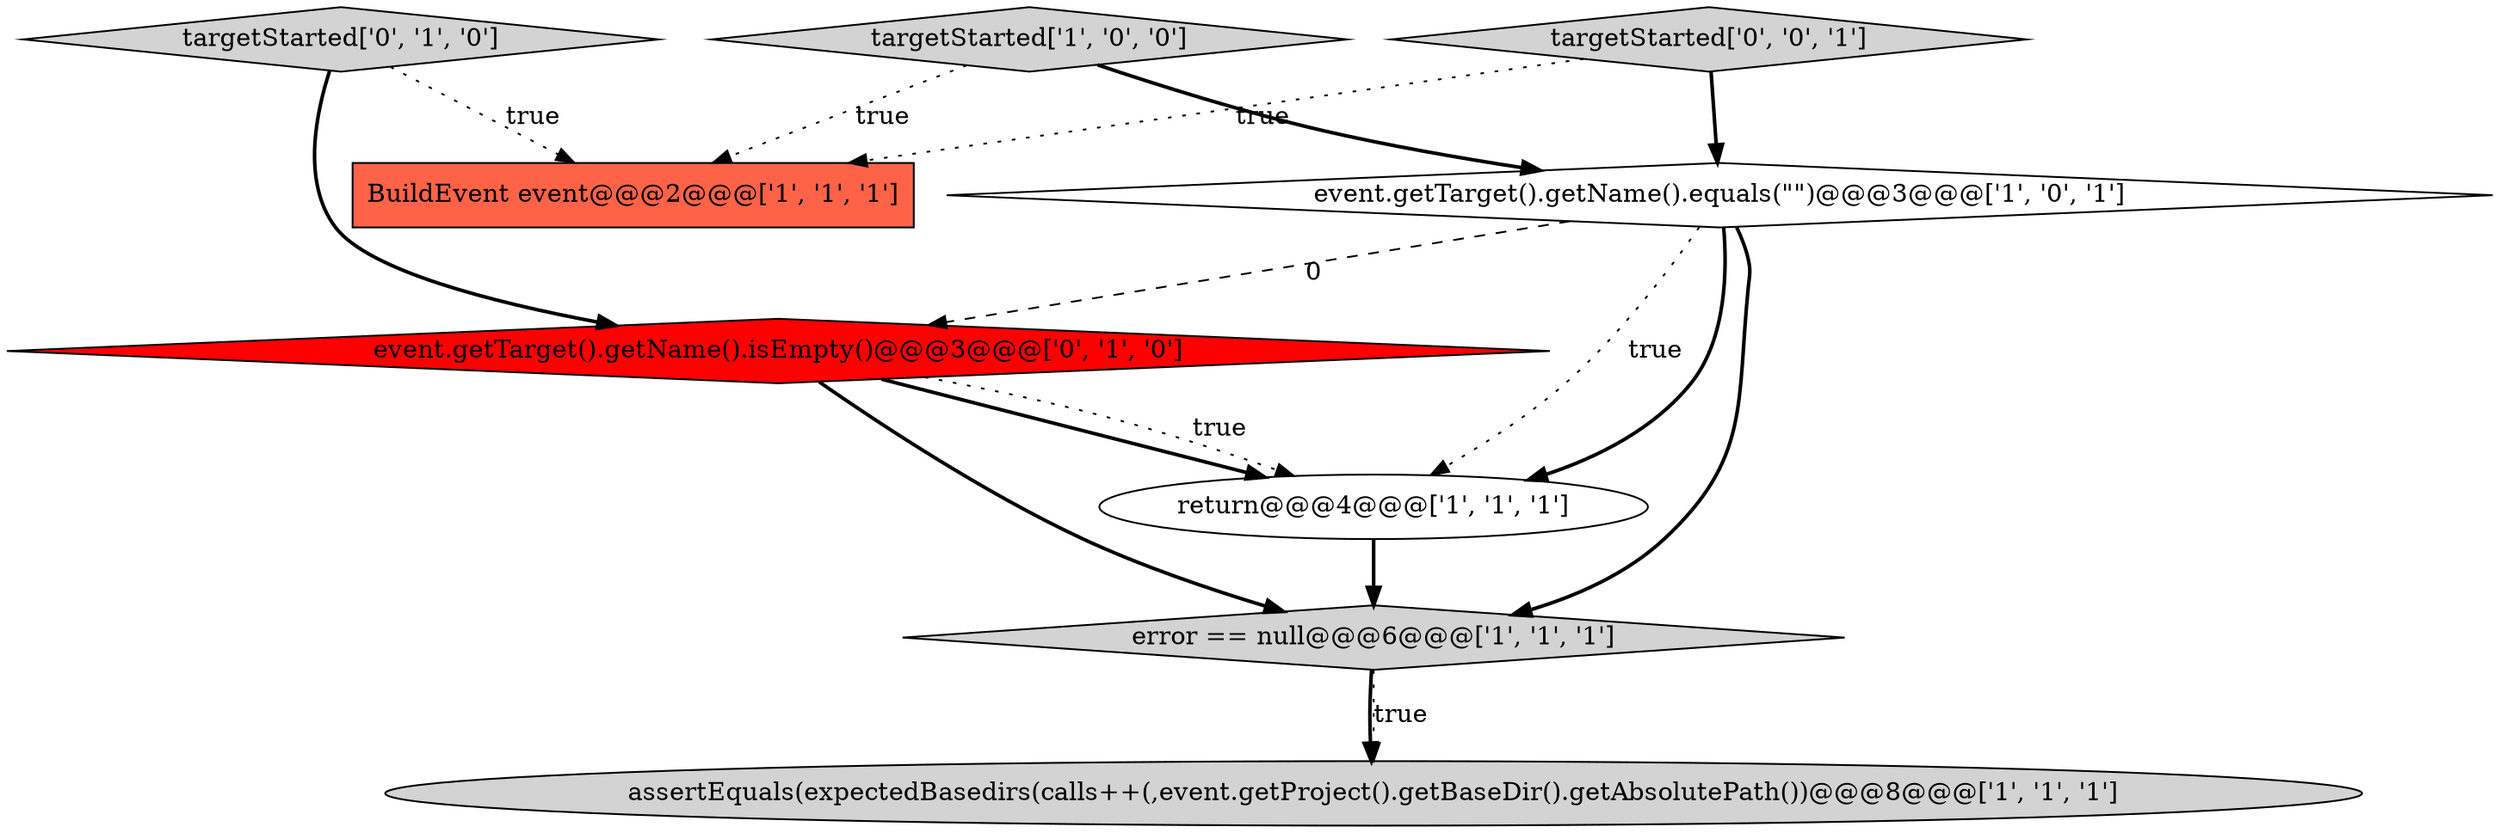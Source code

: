 digraph {
3 [style = filled, label = "error == null@@@6@@@['1', '1', '1']", fillcolor = lightgray, shape = diamond image = "AAA0AAABBB1BBB"];
7 [style = filled, label = "targetStarted['0', '1', '0']", fillcolor = lightgray, shape = diamond image = "AAA0AAABBB2BBB"];
1 [style = filled, label = "targetStarted['1', '0', '0']", fillcolor = lightgray, shape = diamond image = "AAA0AAABBB1BBB"];
2 [style = filled, label = "event.getTarget().getName().equals(\"\")@@@3@@@['1', '0', '1']", fillcolor = white, shape = diamond image = "AAA0AAABBB1BBB"];
4 [style = filled, label = "BuildEvent event@@@2@@@['1', '1', '1']", fillcolor = tomato, shape = box image = "AAA0AAABBB1BBB"];
0 [style = filled, label = "assertEquals(expectedBasedirs(calls++(,event.getProject().getBaseDir().getAbsolutePath())@@@8@@@['1', '1', '1']", fillcolor = lightgray, shape = ellipse image = "AAA0AAABBB1BBB"];
6 [style = filled, label = "event.getTarget().getName().isEmpty()@@@3@@@['0', '1', '0']", fillcolor = red, shape = diamond image = "AAA1AAABBB2BBB"];
8 [style = filled, label = "targetStarted['0', '0', '1']", fillcolor = lightgray, shape = diamond image = "AAA0AAABBB3BBB"];
5 [style = filled, label = "return@@@4@@@['1', '1', '1']", fillcolor = white, shape = ellipse image = "AAA0AAABBB1BBB"];
5->3 [style = bold, label=""];
6->3 [style = bold, label=""];
6->5 [style = bold, label=""];
1->2 [style = bold, label=""];
2->3 [style = bold, label=""];
7->6 [style = bold, label=""];
1->4 [style = dotted, label="true"];
2->5 [style = dotted, label="true"];
8->2 [style = bold, label=""];
8->4 [style = dotted, label="true"];
3->0 [style = bold, label=""];
7->4 [style = dotted, label="true"];
6->5 [style = dotted, label="true"];
2->5 [style = bold, label=""];
3->0 [style = dotted, label="true"];
2->6 [style = dashed, label="0"];
}
